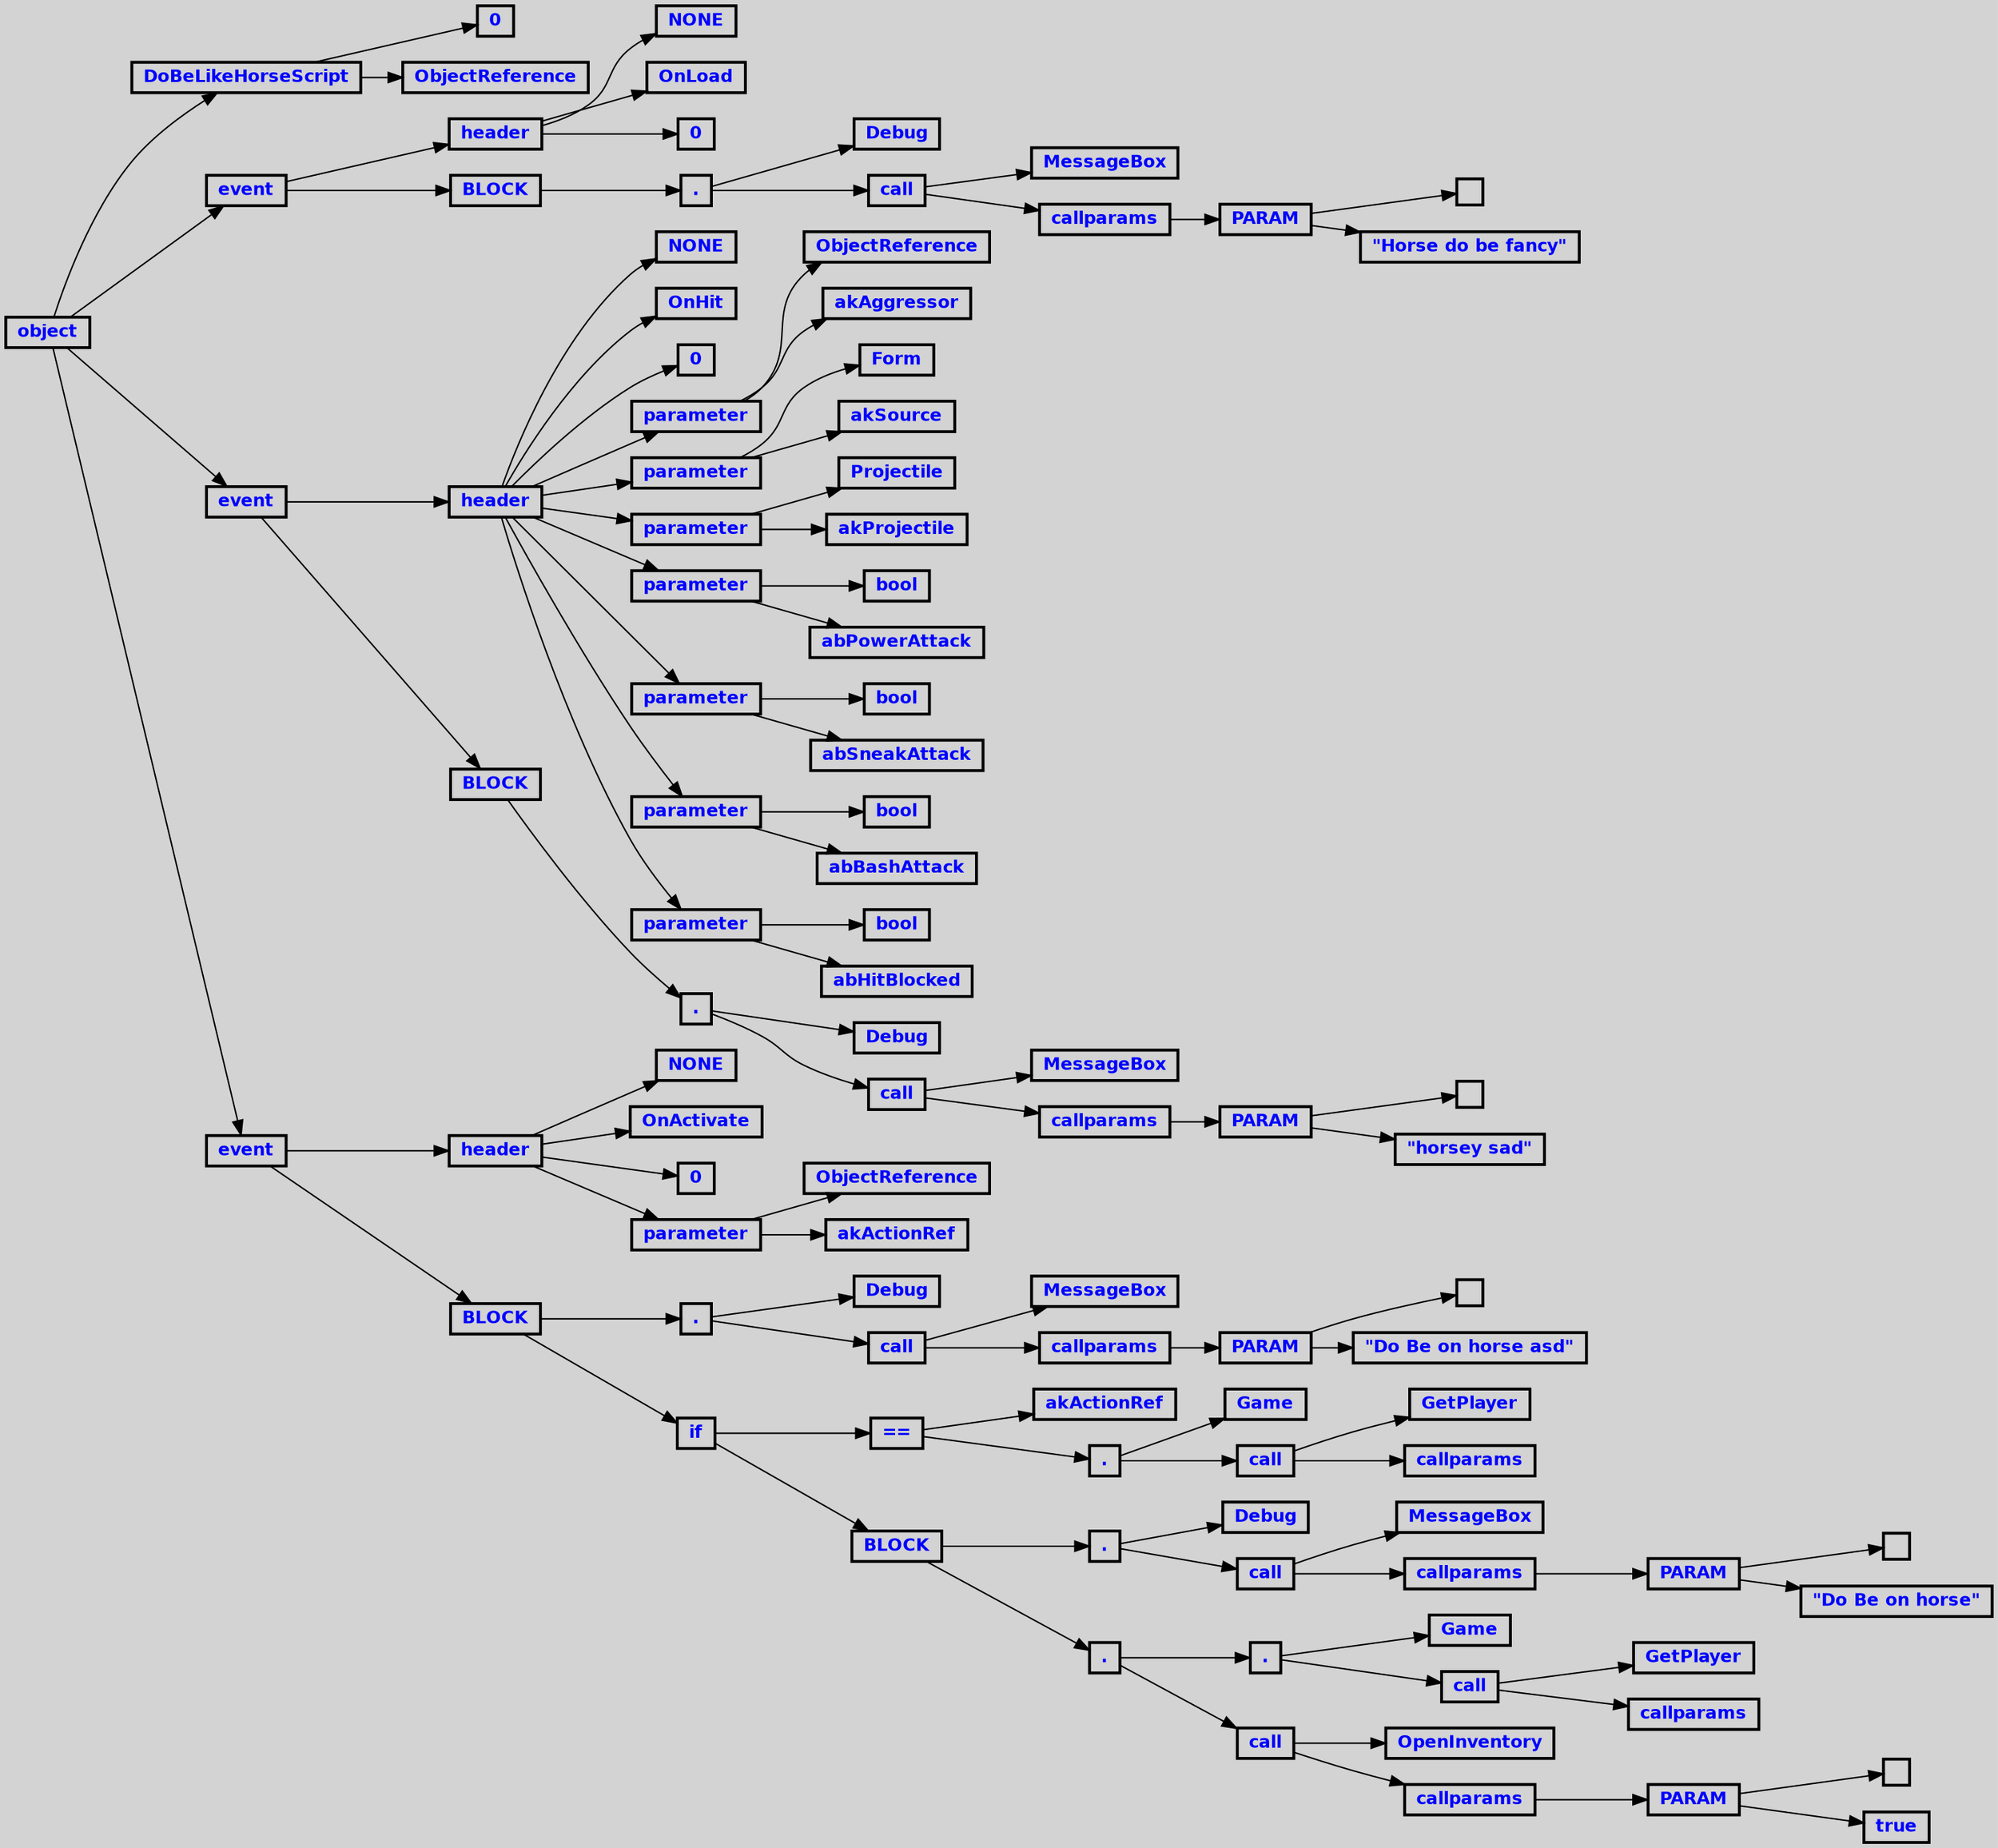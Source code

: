 digraph {
 ordering=out;
 ranksep=.4
 rankdir=LR
 bgcolor="lightgrey";
 node [shape=box, fixedsize=false, fontsize=12, fontname="Helvetica-bold", fontcolor="blue"
       width=.25, height=.25, color="black", style="bold"]
 n0 [label="object"];
 n1 [label="DoBeLikeHorseScript"];
 n1 [label="DoBeLikeHorseScript"];
 n2 [label="0"];
 n3 [label="ObjectReference"];
 n4 [label="event"];
 n4 [label="event"];
 n5 [label="header"];
 n5 [label="header"];
 n6 [label="NONE"];
 n7 [label="OnLoad"];
 n8 [label="0"];
 n9 [label="BLOCK"];
 n9 [label="BLOCK"];
 n10 [label="."];
 n10 [label="."];
 n11 [label="Debug"];
 n12 [label="call"];
 n12 [label="call"];
 n13 [label="MessageBox"];
 n14 [label="callparams"];
 n14 [label="callparams"];
 n15 [label="PARAM"];
 n15 [label="PARAM"];
 n16 [label=""];
 n17 [label="\"Horse do be fancy\""];
 n18 [label="event"];
 n18 [label="event"];
 n19 [label="header"];
 n19 [label="header"];
 n20 [label="NONE"];
 n21 [label="OnHit"];
 n22 [label="0"];
 n23 [label="parameter"];
 n23 [label="parameter"];
 n24 [label="ObjectReference"];
 n25 [label="akAggressor"];
 n26 [label="parameter"];
 n26 [label="parameter"];
 n27 [label="Form"];
 n28 [label="akSource"];
 n29 [label="parameter"];
 n29 [label="parameter"];
 n30 [label="Projectile"];
 n31 [label="akProjectile"];
 n32 [label="parameter"];
 n32 [label="parameter"];
 n33 [label="bool"];
 n34 [label="abPowerAttack"];
 n35 [label="parameter"];
 n35 [label="parameter"];
 n36 [label="bool"];
 n37 [label="abSneakAttack"];
 n38 [label="parameter"];
 n38 [label="parameter"];
 n39 [label="bool"];
 n40 [label="abBashAttack"];
 n41 [label="parameter"];
 n41 [label="parameter"];
 n42 [label="bool"];
 n43 [label="abHitBlocked"];
 n44 [label="BLOCK"];
 n44 [label="BLOCK"];
 n45 [label="."];
 n45 [label="."];
 n46 [label="Debug"];
 n47 [label="call"];
 n47 [label="call"];
 n48 [label="MessageBox"];
 n49 [label="callparams"];
 n49 [label="callparams"];
 n50 [label="PARAM"];
 n50 [label="PARAM"];
 n51 [label=""];
 n52 [label="\"horsey sad\""];
 n53 [label="event"];
 n53 [label="event"];
 n54 [label="header"];
 n54 [label="header"];
 n55 [label="NONE"];
 n56 [label="OnActivate"];
 n57 [label="0"];
 n58 [label="parameter"];
 n58 [label="parameter"];
 n59 [label="ObjectReference"];
 n60 [label="akActionRef"];
 n61 [label="BLOCK"];
 n61 [label="BLOCK"];
 n62 [label="."];
 n62 [label="."];
 n63 [label="Debug"];
 n64 [label="call"];
 n64 [label="call"];
 n65 [label="MessageBox"];
 n66 [label="callparams"];
 n66 [label="callparams"];
 n67 [label="PARAM"];
 n67 [label="PARAM"];
 n68 [label=""];
 n69 [label="\"Do Be on horse asd\""];
 n70 [label="if"];
 n70 [label="if"];
 n71 [label="=="];
 n71 [label="=="];
 n72 [label="akActionRef"];
 n73 [label="."];
 n73 [label="."];
 n74 [label="Game"];
 n75 [label="call"];
 n75 [label="call"];
 n76 [label="GetPlayer"];
 n77 [label="callparams"];
 n78 [label="BLOCK"];
 n78 [label="BLOCK"];
 n79 [label="."];
 n79 [label="."];
 n80 [label="Debug"];
 n81 [label="call"];
 n81 [label="call"];
 n82 [label="MessageBox"];
 n83 [label="callparams"];
 n83 [label="callparams"];
 n84 [label="PARAM"];
 n84 [label="PARAM"];
 n85 [label=""];
 n86 [label="\"Do Be on horse\""];
 n87 [label="."];
 n87 [label="."];
 n88 [label="."];
 n88 [label="."];
 n89 [label="Game"];
 n90 [label="call"];
 n90 [label="call"];
 n91 [label="GetPlayer"];
 n92 [label="callparams"];
 n93 [label="call"];
 n93 [label="call"];
 n94 [label="OpenInventory"];
 n95 [label="callparams"];
 n95 [label="callparams"];
 n96 [label="PARAM"];
 n96 [label="PARAM"];
 n97 [label=""];
 n98 [label="true"];

 n0 -> n1 // "object" -> "DoBeLikeHorseScript"
 n1 -> n2 // "DoBeLikeHorseScript" -> "0"
 n1 -> n3 // "DoBeLikeHorseScript" -> "ObjectReference"
 n0 -> n4 // "object" -> "event"
 n4 -> n5 // "event" -> "header"
 n5 -> n6 // "header" -> "NONE"
 n5 -> n7 // "header" -> "OnLoad"
 n5 -> n8 // "header" -> "0"
 n4 -> n9 // "event" -> "BLOCK"
 n9 -> n10 // "BLOCK" -> "."
 n10 -> n11 // "." -> "Debug"
 n10 -> n12 // "." -> "call"
 n12 -> n13 // "call" -> "MessageBox"
 n12 -> n14 // "call" -> "callparams"
 n14 -> n15 // "callparams" -> "PARAM"
 n15 -> n16 // "PARAM" -> ""
 n15 -> n17 // "PARAM" -> ""Horse do be fancy""
 n0 -> n18 // "object" -> "event"
 n18 -> n19 // "event" -> "header"
 n19 -> n20 // "header" -> "NONE"
 n19 -> n21 // "header" -> "OnHit"
 n19 -> n22 // "header" -> "0"
 n19 -> n23 // "header" -> "parameter"
 n23 -> n24 // "parameter" -> "ObjectReference"
 n23 -> n25 // "parameter" -> "akAggressor"
 n19 -> n26 // "header" -> "parameter"
 n26 -> n27 // "parameter" -> "Form"
 n26 -> n28 // "parameter" -> "akSource"
 n19 -> n29 // "header" -> "parameter"
 n29 -> n30 // "parameter" -> "Projectile"
 n29 -> n31 // "parameter" -> "akProjectile"
 n19 -> n32 // "header" -> "parameter"
 n32 -> n33 // "parameter" -> "bool"
 n32 -> n34 // "parameter" -> "abPowerAttack"
 n19 -> n35 // "header" -> "parameter"
 n35 -> n36 // "parameter" -> "bool"
 n35 -> n37 // "parameter" -> "abSneakAttack"
 n19 -> n38 // "header" -> "parameter"
 n38 -> n39 // "parameter" -> "bool"
 n38 -> n40 // "parameter" -> "abBashAttack"
 n19 -> n41 // "header" -> "parameter"
 n41 -> n42 // "parameter" -> "bool"
 n41 -> n43 // "parameter" -> "abHitBlocked"
 n18 -> n44 // "event" -> "BLOCK"
 n44 -> n45 // "BLOCK" -> "."
 n45 -> n46 // "." -> "Debug"
 n45 -> n47 // "." -> "call"
 n47 -> n48 // "call" -> "MessageBox"
 n47 -> n49 // "call" -> "callparams"
 n49 -> n50 // "callparams" -> "PARAM"
 n50 -> n51 // "PARAM" -> ""
 n50 -> n52 // "PARAM" -> ""horsey sad""
 n0 -> n53 // "object" -> "event"
 n53 -> n54 // "event" -> "header"
 n54 -> n55 // "header" -> "NONE"
 n54 -> n56 // "header" -> "OnActivate"
 n54 -> n57 // "header" -> "0"
 n54 -> n58 // "header" -> "parameter"
 n58 -> n59 // "parameter" -> "ObjectReference"
 n58 -> n60 // "parameter" -> "akActionRef"
 n53 -> n61 // "event" -> "BLOCK"
 n61 -> n62 // "BLOCK" -> "."
 n62 -> n63 // "." -> "Debug"
 n62 -> n64 // "." -> "call"
 n64 -> n65 // "call" -> "MessageBox"
 n64 -> n66 // "call" -> "callparams"
 n66 -> n67 // "callparams" -> "PARAM"
 n67 -> n68 // "PARAM" -> ""
 n67 -> n69 // "PARAM" -> ""Do Be on horse asd""
 n61 -> n70 // "BLOCK" -> "if"
 n70 -> n71 // "if" -> "=="
 n71 -> n72 // "==" -> "akActionRef"
 n71 -> n73 // "==" -> "."
 n73 -> n74 // "." -> "Game"
 n73 -> n75 // "." -> "call"
 n75 -> n76 // "call" -> "GetPlayer"
 n75 -> n77 // "call" -> "callparams"
 n70 -> n78 // "if" -> "BLOCK"
 n78 -> n79 // "BLOCK" -> "."
 n79 -> n80 // "." -> "Debug"
 n79 -> n81 // "." -> "call"
 n81 -> n82 // "call" -> "MessageBox"
 n81 -> n83 // "call" -> "callparams"
 n83 -> n84 // "callparams" -> "PARAM"
 n84 -> n85 // "PARAM" -> ""
 n84 -> n86 // "PARAM" -> ""Do Be on horse""
 n78 -> n87 // "BLOCK" -> "."
 n87 -> n88 // "." -> "."
 n88 -> n89 // "." -> "Game"
 n88 -> n90 // "." -> "call"
 n90 -> n91 // "call" -> "GetPlayer"
 n90 -> n92 // "call" -> "callparams"
 n87 -> n93 // "." -> "call"
 n93 -> n94 // "call" -> "OpenInventory"
 n93 -> n95 // "call" -> "callparams"
 n95 -> n96 // "callparams" -> "PARAM"
 n96 -> n97 // "PARAM" -> ""
 n96 -> n98 // "PARAM" -> "true"

}
